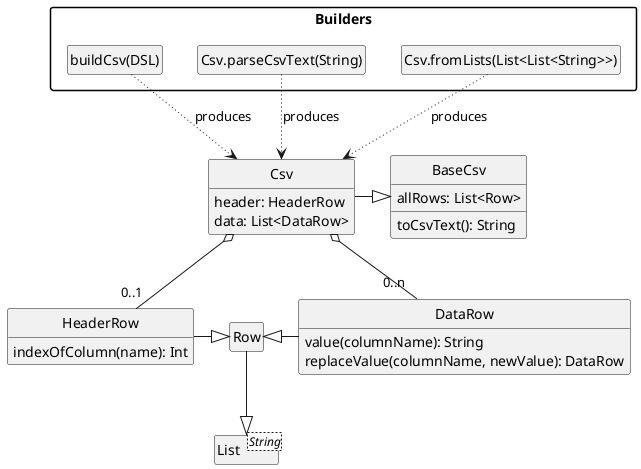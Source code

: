 @startuml
skinparam packageStyle rectangle
hide empty members
hide stereotype
hide circle

class BaseCsv {
    allRows: List<Row>
    toCsvText(): String
}

class Csv {
    header: HeaderRow
    data: List<DataRow>
}

class HeaderRow {
    indexOfColumn(name): Int
}

class DataRow {
    value(columnName): String
    replaceValue(columnName, newValue): DataRow
}

class Row
class List<String>

package "Builders" {
    class "buildCsv(DSL)" as buildCsv
    class "Csv.parseCsvText(String)" as parseCsv
    class "Csv.fromLists(List<List<String>>)" as fromList
}

buildCsv .[dotted].> Csv : produces
parseCsv .[dotted].> Csv : produces
fromList .[dotted].> Csv : produces

HeaderRow -right-|> Row
DataRow -left-|> Row
Row -down-|> List
Csv -right-|> BaseCsv
Csv o-down- "0..1" HeaderRow
Csv o-down- "0..n" DataRow

@enduml